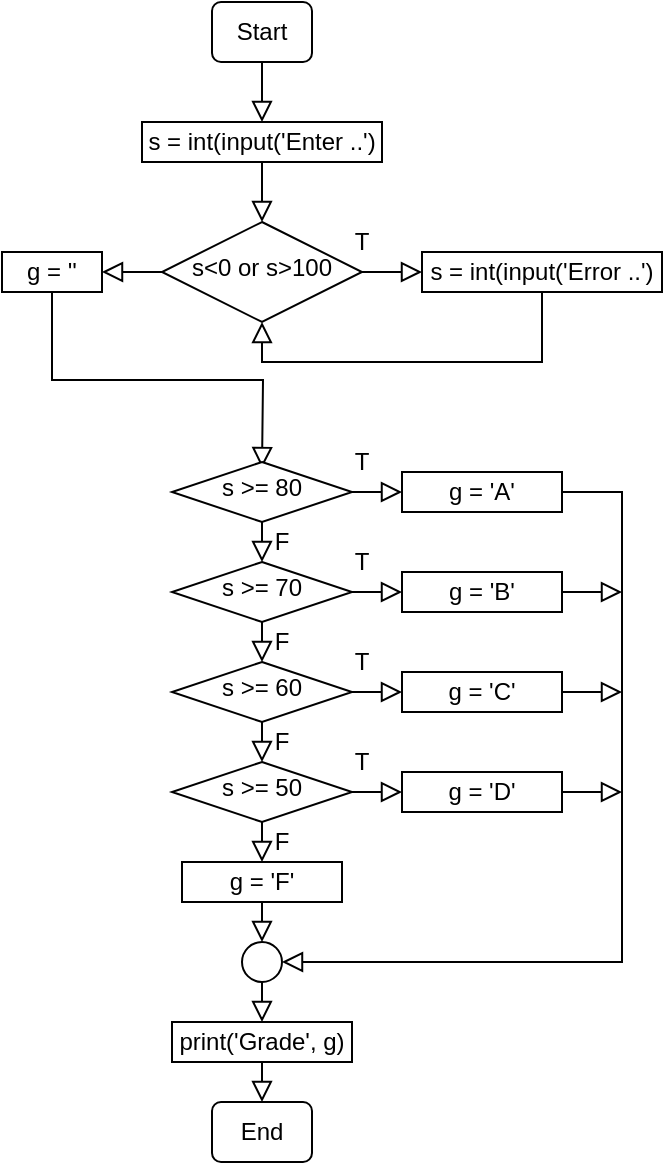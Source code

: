 <mxfile version="14.8.4" type="github"><diagram id="C5RBs43oDa-KdzZeNtuy" name="Page-1"><mxGraphModel dx="609" dy="286" grid="1" gridSize="10" guides="1" tooltips="1" connect="1" arrows="1" fold="1" page="1" pageScale="1" pageWidth="827" pageHeight="1169" math="0" shadow="0"><root><mxCell id="WIyWlLk6GJQsqaUBKTNV-0"/><mxCell id="WIyWlLk6GJQsqaUBKTNV-1" parent="WIyWlLk6GJQsqaUBKTNV-0"/><mxCell id="WIyWlLk6GJQsqaUBKTNV-2" value="" style="rounded=0;html=1;jettySize=auto;orthogonalLoop=1;fontSize=11;endArrow=block;endFill=0;endSize=8;strokeWidth=1;shadow=0;labelBackgroundColor=none;edgeStyle=orthogonalEdgeStyle;" parent="WIyWlLk6GJQsqaUBKTNV-1" source="WIyWlLk6GJQsqaUBKTNV-3" edge="1"><mxGeometry relative="1" as="geometry"><mxPoint x="220" y="140" as="targetPoint"/></mxGeometry></mxCell><mxCell id="WIyWlLk6GJQsqaUBKTNV-3" value="Start" style="rounded=1;whiteSpace=wrap;html=1;fontSize=12;glass=0;strokeWidth=1;shadow=0;" parent="WIyWlLk6GJQsqaUBKTNV-1" vertex="1"><mxGeometry x="195" y="80" width="50" height="30" as="geometry"/></mxCell><mxCell id="WIyWlLk6GJQsqaUBKTNV-6" value="s&amp;lt;0 or s&amp;gt;100" style="rhombus;whiteSpace=wrap;html=1;shadow=0;fontFamily=Helvetica;fontSize=12;align=center;strokeWidth=1;spacing=6;spacingTop=-4;" parent="WIyWlLk6GJQsqaUBKTNV-1" vertex="1"><mxGeometry x="170" y="190" width="100" height="50" as="geometry"/></mxCell><mxCell id="cZlMMlIwV_pBcYOGKjt5-0" value="s = int(input('Enter ..')" style="rounded=0;whiteSpace=wrap;html=1;" vertex="1" parent="WIyWlLk6GJQsqaUBKTNV-1"><mxGeometry x="160" y="140" width="120" height="20" as="geometry"/></mxCell><mxCell id="cZlMMlIwV_pBcYOGKjt5-1" value="End" style="rounded=1;whiteSpace=wrap;html=1;fontSize=12;glass=0;strokeWidth=1;shadow=0;" vertex="1" parent="WIyWlLk6GJQsqaUBKTNV-1"><mxGeometry x="195" y="630" width="50" height="30" as="geometry"/></mxCell><mxCell id="cZlMMlIwV_pBcYOGKjt5-4" value="" style="rounded=0;html=1;jettySize=auto;orthogonalLoop=1;fontSize=11;endArrow=block;endFill=0;endSize=8;strokeWidth=1;shadow=0;labelBackgroundColor=none;edgeStyle=orthogonalEdgeStyle;exitX=0.5;exitY=1;exitDx=0;exitDy=0;entryX=0.5;entryY=0;entryDx=0;entryDy=0;" edge="1" parent="WIyWlLk6GJQsqaUBKTNV-1" source="cZlMMlIwV_pBcYOGKjt5-0" target="WIyWlLk6GJQsqaUBKTNV-6"><mxGeometry relative="1" as="geometry"><mxPoint x="460" y="170" as="sourcePoint"/><mxPoint x="220" y="180" as="targetPoint"/></mxGeometry></mxCell><mxCell id="cZlMMlIwV_pBcYOGKjt5-5" value="s = int(input('Error ..')" style="rounded=0;whiteSpace=wrap;html=1;" vertex="1" parent="WIyWlLk6GJQsqaUBKTNV-1"><mxGeometry x="300" y="205" width="120" height="20" as="geometry"/></mxCell><mxCell id="cZlMMlIwV_pBcYOGKjt5-6" value="" style="rounded=0;html=1;jettySize=auto;orthogonalLoop=1;fontSize=11;endArrow=block;endFill=0;endSize=8;strokeWidth=1;shadow=0;labelBackgroundColor=none;edgeStyle=orthogonalEdgeStyle;exitX=1;exitY=0.5;exitDx=0;exitDy=0;" edge="1" parent="WIyWlLk6GJQsqaUBKTNV-1" source="WIyWlLk6GJQsqaUBKTNV-6"><mxGeometry relative="1" as="geometry"><mxPoint x="490" y="310" as="sourcePoint"/><mxPoint x="300" y="215" as="targetPoint"/></mxGeometry></mxCell><mxCell id="cZlMMlIwV_pBcYOGKjt5-7" value="T" style="text;html=1;strokeColor=none;fillColor=none;align=center;verticalAlign=middle;whiteSpace=wrap;rounded=0;" vertex="1" parent="WIyWlLk6GJQsqaUBKTNV-1"><mxGeometry x="250" y="190" width="40" height="20" as="geometry"/></mxCell><mxCell id="cZlMMlIwV_pBcYOGKjt5-8" value="" style="rounded=0;html=1;jettySize=auto;orthogonalLoop=1;fontSize=11;endArrow=block;endFill=0;endSize=8;strokeWidth=1;shadow=0;labelBackgroundColor=none;edgeStyle=orthogonalEdgeStyle;exitX=0.5;exitY=1;exitDx=0;exitDy=0;entryX=0.5;entryY=1;entryDx=0;entryDy=0;" edge="1" parent="WIyWlLk6GJQsqaUBKTNV-1" source="cZlMMlIwV_pBcYOGKjt5-5" target="WIyWlLk6GJQsqaUBKTNV-6"><mxGeometry relative="1" as="geometry"><mxPoint x="490" y="310" as="sourcePoint"/><mxPoint x="490" y="400" as="targetPoint"/></mxGeometry></mxCell><mxCell id="cZlMMlIwV_pBcYOGKjt5-9" value="g = ''" style="rounded=0;whiteSpace=wrap;html=1;" vertex="1" parent="WIyWlLk6GJQsqaUBKTNV-1"><mxGeometry x="90" y="205" width="50" height="20" as="geometry"/></mxCell><mxCell id="cZlMMlIwV_pBcYOGKjt5-10" value="" style="rounded=0;html=1;jettySize=auto;orthogonalLoop=1;fontSize=11;endArrow=block;endFill=0;endSize=8;strokeWidth=1;shadow=0;labelBackgroundColor=none;edgeStyle=orthogonalEdgeStyle;exitX=0;exitY=0.5;exitDx=0;exitDy=0;entryX=1;entryY=0.5;entryDx=0;entryDy=0;" edge="1" parent="WIyWlLk6GJQsqaUBKTNV-1" source="WIyWlLk6GJQsqaUBKTNV-6" target="cZlMMlIwV_pBcYOGKjt5-9"><mxGeometry relative="1" as="geometry"><mxPoint x="490" y="310" as="sourcePoint"/><mxPoint x="490" y="400" as="targetPoint"/></mxGeometry></mxCell><mxCell id="cZlMMlIwV_pBcYOGKjt5-11" value="g = 'F'" style="rounded=0;whiteSpace=wrap;html=1;" vertex="1" parent="WIyWlLk6GJQsqaUBKTNV-1"><mxGeometry x="180" y="510" width="80" height="20" as="geometry"/></mxCell><mxCell id="cZlMMlIwV_pBcYOGKjt5-12" value="" style="rounded=0;html=1;jettySize=auto;orthogonalLoop=1;fontSize=11;endArrow=block;endFill=0;endSize=8;strokeWidth=1;shadow=0;labelBackgroundColor=none;edgeStyle=orthogonalEdgeStyle;exitX=0.5;exitY=1;exitDx=0;exitDy=0;" edge="1" parent="WIyWlLk6GJQsqaUBKTNV-1" source="cZlMMlIwV_pBcYOGKjt5-9"><mxGeometry relative="1" as="geometry"><mxPoint x="490" y="310" as="sourcePoint"/><mxPoint x="220" y="313" as="targetPoint"/></mxGeometry></mxCell><mxCell id="cZlMMlIwV_pBcYOGKjt5-13" value="s &amp;gt;= 80" style="rhombus;whiteSpace=wrap;html=1;shadow=0;fontFamily=Helvetica;fontSize=12;align=center;strokeWidth=1;spacing=6;spacingTop=-4;" vertex="1" parent="WIyWlLk6GJQsqaUBKTNV-1"><mxGeometry x="175" y="310" width="90" height="30" as="geometry"/></mxCell><mxCell id="cZlMMlIwV_pBcYOGKjt5-14" value="s &amp;gt;= 70" style="rhombus;whiteSpace=wrap;html=1;shadow=0;fontFamily=Helvetica;fontSize=12;align=center;strokeWidth=1;spacing=6;spacingTop=-4;" vertex="1" parent="WIyWlLk6GJQsqaUBKTNV-1"><mxGeometry x="175" y="360" width="90" height="30" as="geometry"/></mxCell><mxCell id="cZlMMlIwV_pBcYOGKjt5-15" value="s &amp;gt;= 60&lt;span style=&quot;color: rgba(0 , 0 , 0 , 0) ; font-family: monospace ; font-size: 0px&quot;&gt;%3CmxGraphModel%3E%3Croot%3E%3CmxCell%20id%3D%220%22%2F%3E%3CmxCell%20id%3D%221%22%20parent%3D%220%22%2F%3E%3CmxCell%20id%3D%222%22%20value%3D%22s%20%26amp%3Bgt%3B%3D%2070%22%20style%3D%22rhombus%3BwhiteSpace%3Dwrap%3Bhtml%3D1%3Bshadow%3D0%3BfontFamily%3DHelvetica%3BfontSize%3D12%3Balign%3Dcenter%3BstrokeWidth%3D1%3Bspacing%3D6%3BspacingTop%3D-4%3B%22%20vertex%3D%221%22%20parent%3D%221%22%3E%3CmxGeometry%20x%3D%22175%22%20y%3D%22360%22%20width%3D%2290%22%20height%3D%2230%22%20as%3D%22geometry%22%2F%3E%3C%2FmxCell%3E%3C%2Froot%3E%3C%2FmxGraphModel%3E&lt;/span&gt;" style="rhombus;whiteSpace=wrap;html=1;shadow=0;fontFamily=Helvetica;fontSize=12;align=center;strokeWidth=1;spacing=6;spacingTop=-4;" vertex="1" parent="WIyWlLk6GJQsqaUBKTNV-1"><mxGeometry x="175" y="410" width="90" height="30" as="geometry"/></mxCell><mxCell id="cZlMMlIwV_pBcYOGKjt5-16" value="" style="rounded=0;html=1;jettySize=auto;orthogonalLoop=1;fontSize=11;endArrow=block;endFill=0;endSize=8;strokeWidth=1;shadow=0;labelBackgroundColor=none;edgeStyle=orthogonalEdgeStyle;exitX=0.5;exitY=1;exitDx=0;exitDy=0;entryX=0.5;entryY=0;entryDx=0;entryDy=0;" edge="1" parent="WIyWlLk6GJQsqaUBKTNV-1" source="cZlMMlIwV_pBcYOGKjt5-13" target="cZlMMlIwV_pBcYOGKjt5-14"><mxGeometry relative="1" as="geometry"><mxPoint x="490" y="310" as="sourcePoint"/><mxPoint x="490" y="400" as="targetPoint"/></mxGeometry></mxCell><mxCell id="cZlMMlIwV_pBcYOGKjt5-17" value="" style="rounded=0;html=1;jettySize=auto;orthogonalLoop=1;fontSize=11;endArrow=block;endFill=0;endSize=8;strokeWidth=1;shadow=0;labelBackgroundColor=none;edgeStyle=orthogonalEdgeStyle;exitX=0.5;exitY=1;exitDx=0;exitDy=0;" edge="1" parent="WIyWlLk6GJQsqaUBKTNV-1" source="cZlMMlIwV_pBcYOGKjt5-14"><mxGeometry relative="1" as="geometry"><mxPoint x="490" y="310" as="sourcePoint"/><mxPoint x="220" y="410" as="targetPoint"/></mxGeometry></mxCell><mxCell id="cZlMMlIwV_pBcYOGKjt5-18" value="s &amp;gt;= 50" style="rhombus;whiteSpace=wrap;html=1;shadow=0;fontFamily=Helvetica;fontSize=12;align=center;strokeWidth=1;spacing=6;spacingTop=-4;" vertex="1" parent="WIyWlLk6GJQsqaUBKTNV-1"><mxGeometry x="175" y="460" width="90" height="30" as="geometry"/></mxCell><mxCell id="cZlMMlIwV_pBcYOGKjt5-19" value="" style="rounded=0;html=1;jettySize=auto;orthogonalLoop=1;fontSize=11;endArrow=block;endFill=0;endSize=8;strokeWidth=1;shadow=0;labelBackgroundColor=none;edgeStyle=orthogonalEdgeStyle;exitX=0.5;exitY=1;exitDx=0;exitDy=0;" edge="1" parent="WIyWlLk6GJQsqaUBKTNV-1" source="cZlMMlIwV_pBcYOGKjt5-18"><mxGeometry relative="1" as="geometry"><mxPoint x="490" y="410" as="sourcePoint"/><mxPoint x="220" y="510" as="targetPoint"/></mxGeometry></mxCell><mxCell id="cZlMMlIwV_pBcYOGKjt5-20" value="" style="rounded=0;html=1;jettySize=auto;orthogonalLoop=1;fontSize=11;endArrow=block;endFill=0;endSize=8;strokeWidth=1;shadow=0;labelBackgroundColor=none;edgeStyle=orthogonalEdgeStyle;exitX=0.5;exitY=1;exitDx=0;exitDy=0;" edge="1" parent="WIyWlLk6GJQsqaUBKTNV-1" source="cZlMMlIwV_pBcYOGKjt5-15"><mxGeometry relative="1" as="geometry"><mxPoint x="490" y="310" as="sourcePoint"/><mxPoint x="220" y="460" as="targetPoint"/></mxGeometry></mxCell><mxCell id="cZlMMlIwV_pBcYOGKjt5-22" value="F&lt;span style=&quot;color: rgba(0 , 0 , 0 , 0) ; font-family: monospace ; font-size: 0px&quot;&gt;%3CmxGraphModel%3E%3Croot%3E%3CmxCell%20id%3D%220%22%2F%3E%3CmxCell%20id%3D%221%22%20parent%3D%220%22%2F%3E%3CmxCell%20id%3D%222%22%20value%3D%22T%22%20style%3D%22text%3Bhtml%3D1%3BstrokeColor%3Dnone%3BfillColor%3Dnone%3Balign%3Dcenter%3BverticalAlign%3Dmiddle%3BwhiteSpace%3Dwrap%3Brounded%3D0%3B%22%20vertex%3D%221%22%20parent%3D%221%22%3E%3CmxGeometry%20x%3D%22250%22%20y%3D%22190%22%20width%3D%2240%22%20height%3D%2220%22%20as%3D%22geometry%22%2F%3E%3C%2FmxCell%3E%3C%2Froot%3E%3C%2FmxGraphModel%3E&lt;/span&gt;" style="text;html=1;strokeColor=none;fillColor=none;align=center;verticalAlign=middle;whiteSpace=wrap;rounded=0;" vertex="1" parent="WIyWlLk6GJQsqaUBKTNV-1"><mxGeometry x="210" y="490" width="40" height="20" as="geometry"/></mxCell><mxCell id="cZlMMlIwV_pBcYOGKjt5-23" value="F" style="text;html=1;strokeColor=none;fillColor=none;align=center;verticalAlign=middle;whiteSpace=wrap;rounded=0;" vertex="1" parent="WIyWlLk6GJQsqaUBKTNV-1"><mxGeometry x="210" y="340" width="40" height="20" as="geometry"/></mxCell><mxCell id="cZlMMlIwV_pBcYOGKjt5-24" value="F" style="text;html=1;strokeColor=none;fillColor=none;align=center;verticalAlign=middle;whiteSpace=wrap;rounded=0;" vertex="1" parent="WIyWlLk6GJQsqaUBKTNV-1"><mxGeometry x="210" y="440" width="40" height="20" as="geometry"/></mxCell><mxCell id="cZlMMlIwV_pBcYOGKjt5-25" value="F" style="text;html=1;strokeColor=none;fillColor=none;align=center;verticalAlign=middle;whiteSpace=wrap;rounded=0;" vertex="1" parent="WIyWlLk6GJQsqaUBKTNV-1"><mxGeometry x="210" y="390" width="40" height="20" as="geometry"/></mxCell><mxCell id="cZlMMlIwV_pBcYOGKjt5-28" value="T" style="text;html=1;strokeColor=none;fillColor=none;align=center;verticalAlign=middle;whiteSpace=wrap;rounded=0;" vertex="1" parent="WIyWlLk6GJQsqaUBKTNV-1"><mxGeometry x="250" y="300" width="40" height="20" as="geometry"/></mxCell><mxCell id="cZlMMlIwV_pBcYOGKjt5-29" value="g = 'A'" style="rounded=0;whiteSpace=wrap;html=1;" vertex="1" parent="WIyWlLk6GJQsqaUBKTNV-1"><mxGeometry x="290" y="315" width="80" height="20" as="geometry"/></mxCell><mxCell id="cZlMMlIwV_pBcYOGKjt5-30" value="" style="rounded=0;html=1;jettySize=auto;orthogonalLoop=1;fontSize=11;endArrow=block;endFill=0;endSize=8;strokeWidth=1;shadow=0;labelBackgroundColor=none;edgeStyle=orthogonalEdgeStyle;exitX=1;exitY=0.5;exitDx=0;exitDy=0;entryX=0;entryY=0.5;entryDx=0;entryDy=0;" edge="1" parent="WIyWlLk6GJQsqaUBKTNV-1" source="cZlMMlIwV_pBcYOGKjt5-13" target="cZlMMlIwV_pBcYOGKjt5-29"><mxGeometry relative="1" as="geometry"><mxPoint x="490" y="310" as="sourcePoint"/><mxPoint x="490" y="400" as="targetPoint"/></mxGeometry></mxCell><mxCell id="cZlMMlIwV_pBcYOGKjt5-31" value="g = 'B'" style="rounded=0;whiteSpace=wrap;html=1;" vertex="1" parent="WIyWlLk6GJQsqaUBKTNV-1"><mxGeometry x="290" y="365" width="80" height="20" as="geometry"/></mxCell><mxCell id="cZlMMlIwV_pBcYOGKjt5-32" value="" style="rounded=0;html=1;jettySize=auto;orthogonalLoop=1;fontSize=11;endArrow=block;endFill=0;endSize=8;strokeWidth=1;shadow=0;labelBackgroundColor=none;edgeStyle=orthogonalEdgeStyle;exitX=1;exitY=0.5;exitDx=0;exitDy=0;entryX=0;entryY=0.5;entryDx=0;entryDy=0;" edge="1" parent="WIyWlLk6GJQsqaUBKTNV-1" target="cZlMMlIwV_pBcYOGKjt5-31"><mxGeometry relative="1" as="geometry"><mxPoint x="265" y="375" as="sourcePoint"/><mxPoint x="490" y="450" as="targetPoint"/></mxGeometry></mxCell><mxCell id="cZlMMlIwV_pBcYOGKjt5-34" value="g = 'C'" style="rounded=0;whiteSpace=wrap;html=1;" vertex="1" parent="WIyWlLk6GJQsqaUBKTNV-1"><mxGeometry x="290" y="415" width="80" height="20" as="geometry"/></mxCell><mxCell id="cZlMMlIwV_pBcYOGKjt5-35" value="" style="rounded=0;html=1;jettySize=auto;orthogonalLoop=1;fontSize=11;endArrow=block;endFill=0;endSize=8;strokeWidth=1;shadow=0;labelBackgroundColor=none;edgeStyle=orthogonalEdgeStyle;exitX=1;exitY=0.5;exitDx=0;exitDy=0;entryX=0;entryY=0.5;entryDx=0;entryDy=0;" edge="1" parent="WIyWlLk6GJQsqaUBKTNV-1" target="cZlMMlIwV_pBcYOGKjt5-34"><mxGeometry relative="1" as="geometry"><mxPoint x="265" y="425" as="sourcePoint"/><mxPoint x="490" y="500" as="targetPoint"/></mxGeometry></mxCell><mxCell id="cZlMMlIwV_pBcYOGKjt5-36" value="g = 'D'" style="rounded=0;whiteSpace=wrap;html=1;" vertex="1" parent="WIyWlLk6GJQsqaUBKTNV-1"><mxGeometry x="290" y="465" width="80" height="20" as="geometry"/></mxCell><mxCell id="cZlMMlIwV_pBcYOGKjt5-37" value="" style="rounded=0;html=1;jettySize=auto;orthogonalLoop=1;fontSize=11;endArrow=block;endFill=0;endSize=8;strokeWidth=1;shadow=0;labelBackgroundColor=none;edgeStyle=orthogonalEdgeStyle;exitX=1;exitY=0.5;exitDx=0;exitDy=0;entryX=0;entryY=0.5;entryDx=0;entryDy=0;" edge="1" parent="WIyWlLk6GJQsqaUBKTNV-1" target="cZlMMlIwV_pBcYOGKjt5-36"><mxGeometry relative="1" as="geometry"><mxPoint x="265" y="475" as="sourcePoint"/><mxPoint x="490" y="550" as="targetPoint"/></mxGeometry></mxCell><mxCell id="cZlMMlIwV_pBcYOGKjt5-38" value="T" style="text;html=1;strokeColor=none;fillColor=none;align=center;verticalAlign=middle;whiteSpace=wrap;rounded=0;" vertex="1" parent="WIyWlLk6GJQsqaUBKTNV-1"><mxGeometry x="250" y="350" width="40" height="20" as="geometry"/></mxCell><mxCell id="cZlMMlIwV_pBcYOGKjt5-39" value="T" style="text;html=1;strokeColor=none;fillColor=none;align=center;verticalAlign=middle;whiteSpace=wrap;rounded=0;" vertex="1" parent="WIyWlLk6GJQsqaUBKTNV-1"><mxGeometry x="250" y="400" width="40" height="20" as="geometry"/></mxCell><mxCell id="cZlMMlIwV_pBcYOGKjt5-40" value="T" style="text;html=1;strokeColor=none;fillColor=none;align=center;verticalAlign=middle;whiteSpace=wrap;rounded=0;" vertex="1" parent="WIyWlLk6GJQsqaUBKTNV-1"><mxGeometry x="250" y="450" width="40" height="20" as="geometry"/></mxCell><mxCell id="cZlMMlIwV_pBcYOGKjt5-41" value="" style="ellipse;whiteSpace=wrap;html=1;aspect=fixed;" vertex="1" parent="WIyWlLk6GJQsqaUBKTNV-1"><mxGeometry x="210" y="550" width="20" height="20" as="geometry"/></mxCell><mxCell id="cZlMMlIwV_pBcYOGKjt5-42" value="print('Grade', g)" style="rounded=0;whiteSpace=wrap;html=1;" vertex="1" parent="WIyWlLk6GJQsqaUBKTNV-1"><mxGeometry x="175" y="590" width="90" height="20" as="geometry"/></mxCell><mxCell id="cZlMMlIwV_pBcYOGKjt5-43" value="" style="rounded=0;html=1;jettySize=auto;orthogonalLoop=1;fontSize=11;endArrow=block;endFill=0;endSize=8;strokeWidth=1;shadow=0;labelBackgroundColor=none;edgeStyle=orthogonalEdgeStyle;exitX=0.5;exitY=1;exitDx=0;exitDy=0;" edge="1" parent="WIyWlLk6GJQsqaUBKTNV-1" source="cZlMMlIwV_pBcYOGKjt5-11"><mxGeometry relative="1" as="geometry"><mxPoint x="490" y="310" as="sourcePoint"/><mxPoint x="220" y="550" as="targetPoint"/></mxGeometry></mxCell><mxCell id="cZlMMlIwV_pBcYOGKjt5-44" value="" style="rounded=0;html=1;jettySize=auto;orthogonalLoop=1;fontSize=11;endArrow=block;endFill=0;endSize=8;strokeWidth=1;shadow=0;labelBackgroundColor=none;edgeStyle=orthogonalEdgeStyle;exitX=0.5;exitY=1;exitDx=0;exitDy=0;" edge="1" parent="WIyWlLk6GJQsqaUBKTNV-1" source="cZlMMlIwV_pBcYOGKjt5-41"><mxGeometry relative="1" as="geometry"><mxPoint x="490" y="310" as="sourcePoint"/><mxPoint x="220" y="590" as="targetPoint"/></mxGeometry></mxCell><mxCell id="cZlMMlIwV_pBcYOGKjt5-45" value="" style="rounded=0;html=1;jettySize=auto;orthogonalLoop=1;fontSize=11;endArrow=block;endFill=0;endSize=8;strokeWidth=1;shadow=0;labelBackgroundColor=none;edgeStyle=orthogonalEdgeStyle;exitX=0.5;exitY=1;exitDx=0;exitDy=0;" edge="1" parent="WIyWlLk6GJQsqaUBKTNV-1" source="cZlMMlIwV_pBcYOGKjt5-42"><mxGeometry relative="1" as="geometry"><mxPoint x="320" y="540" as="sourcePoint"/><mxPoint x="220" y="630" as="targetPoint"/></mxGeometry></mxCell><mxCell id="cZlMMlIwV_pBcYOGKjt5-46" value="" style="rounded=0;html=1;jettySize=auto;orthogonalLoop=1;fontSize=11;endArrow=block;endFill=0;endSize=8;strokeWidth=1;shadow=0;labelBackgroundColor=none;edgeStyle=orthogonalEdgeStyle;exitX=1;exitY=0.5;exitDx=0;exitDy=0;entryX=1;entryY=0.5;entryDx=0;entryDy=0;" edge="1" parent="WIyWlLk6GJQsqaUBKTNV-1" source="cZlMMlIwV_pBcYOGKjt5-29" target="cZlMMlIwV_pBcYOGKjt5-41"><mxGeometry relative="1" as="geometry"><mxPoint x="490" y="310" as="sourcePoint"/><mxPoint x="490" y="400" as="targetPoint"/><Array as="points"><mxPoint x="400" y="325"/><mxPoint x="400" y="560"/></Array></mxGeometry></mxCell><mxCell id="cZlMMlIwV_pBcYOGKjt5-47" value="" style="rounded=0;html=1;jettySize=auto;orthogonalLoop=1;fontSize=11;endArrow=block;endFill=0;endSize=8;strokeWidth=1;shadow=0;labelBackgroundColor=none;edgeStyle=orthogonalEdgeStyle;exitX=1;exitY=0.5;exitDx=0;exitDy=0;" edge="1" parent="WIyWlLk6GJQsqaUBKTNV-1" source="cZlMMlIwV_pBcYOGKjt5-31"><mxGeometry relative="1" as="geometry"><mxPoint x="490" y="310" as="sourcePoint"/><mxPoint x="400" y="375" as="targetPoint"/></mxGeometry></mxCell><mxCell id="cZlMMlIwV_pBcYOGKjt5-48" value="" style="rounded=0;html=1;jettySize=auto;orthogonalLoop=1;fontSize=11;endArrow=block;endFill=0;endSize=8;strokeWidth=1;shadow=0;labelBackgroundColor=none;edgeStyle=orthogonalEdgeStyle;exitX=1;exitY=0.5;exitDx=0;exitDy=0;" edge="1" parent="WIyWlLk6GJQsqaUBKTNV-1" source="cZlMMlIwV_pBcYOGKjt5-34"><mxGeometry relative="1" as="geometry"><mxPoint x="490" y="310" as="sourcePoint"/><mxPoint x="400" y="425" as="targetPoint"/></mxGeometry></mxCell><mxCell id="cZlMMlIwV_pBcYOGKjt5-49" value="" style="rounded=0;html=1;jettySize=auto;orthogonalLoop=1;fontSize=11;endArrow=block;endFill=0;endSize=8;strokeWidth=1;shadow=0;labelBackgroundColor=none;edgeStyle=orthogonalEdgeStyle;exitX=1;exitY=0.5;exitDx=0;exitDy=0;" edge="1" parent="WIyWlLk6GJQsqaUBKTNV-1" source="cZlMMlIwV_pBcYOGKjt5-36"><mxGeometry relative="1" as="geometry"><mxPoint x="490" y="310" as="sourcePoint"/><mxPoint x="400" y="475" as="targetPoint"/></mxGeometry></mxCell></root></mxGraphModel></diagram></mxfile>